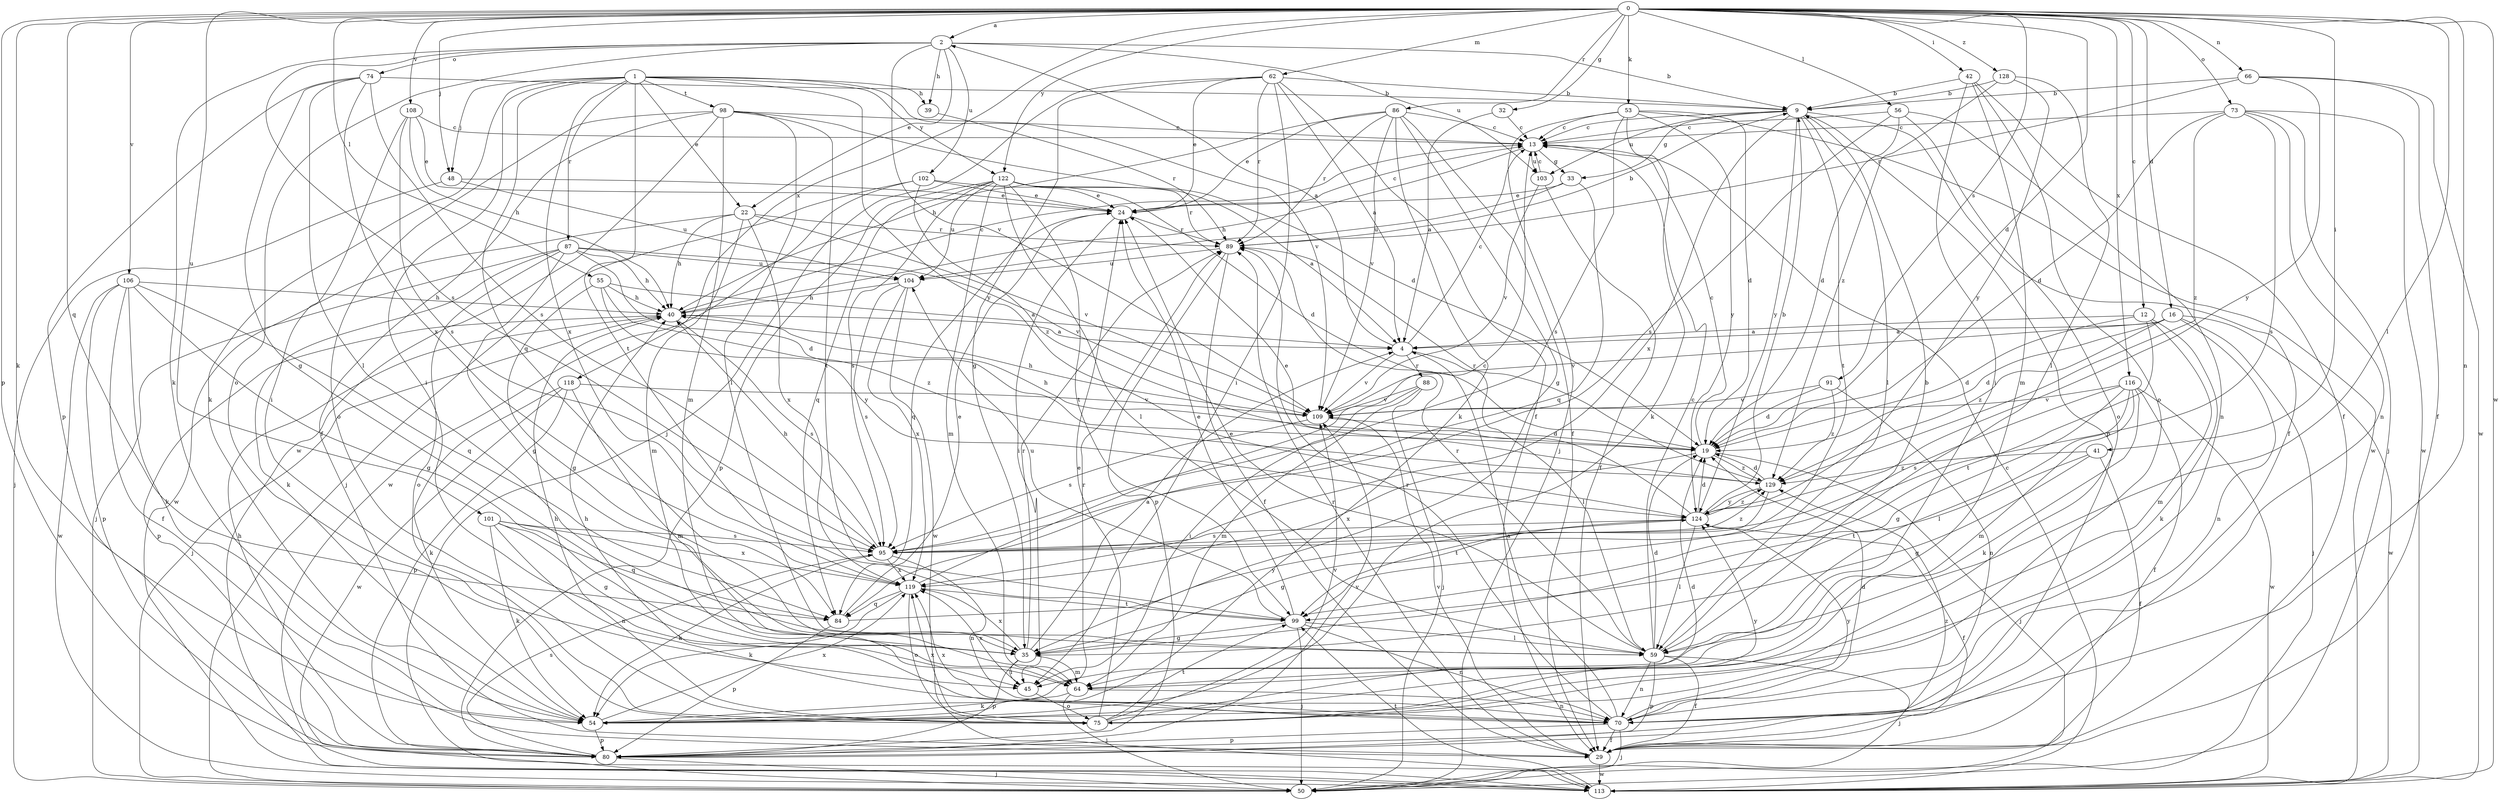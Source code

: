 strict digraph  {
0;
1;
2;
4;
9;
12;
13;
16;
19;
22;
24;
29;
32;
33;
35;
39;
40;
41;
42;
45;
48;
50;
53;
54;
55;
56;
59;
62;
64;
66;
70;
73;
74;
75;
80;
84;
86;
87;
88;
89;
91;
95;
98;
99;
101;
102;
103;
104;
106;
108;
109;
113;
116;
118;
119;
122;
124;
128;
129;
0 -> 2  [label=a];
0 -> 12  [label=c];
0 -> 16  [label=d];
0 -> 19  [label=d];
0 -> 32  [label=g];
0 -> 41  [label=i];
0 -> 42  [label=i];
0 -> 48  [label=j];
0 -> 53  [label=k];
0 -> 54  [label=k];
0 -> 55  [label=l];
0 -> 56  [label=l];
0 -> 59  [label=l];
0 -> 62  [label=m];
0 -> 66  [label=n];
0 -> 70  [label=n];
0 -> 73  [label=o];
0 -> 80  [label=p];
0 -> 84  [label=q];
0 -> 86  [label=r];
0 -> 91  [label=s];
0 -> 101  [label=u];
0 -> 106  [label=v];
0 -> 108  [label=v];
0 -> 113  [label=w];
0 -> 116  [label=x];
0 -> 118  [label=x];
0 -> 122  [label=y];
0 -> 128  [label=z];
1 -> 22  [label=e];
1 -> 39  [label=h];
1 -> 45  [label=i];
1 -> 48  [label=j];
1 -> 54  [label=k];
1 -> 84  [label=q];
1 -> 87  [label=r];
1 -> 98  [label=t];
1 -> 99  [label=t];
1 -> 109  [label=v];
1 -> 119  [label=x];
1 -> 122  [label=y];
1 -> 124  [label=y];
2 -> 9  [label=b];
2 -> 22  [label=e];
2 -> 39  [label=h];
2 -> 54  [label=k];
2 -> 74  [label=o];
2 -> 75  [label=o];
2 -> 95  [label=s];
2 -> 102  [label=u];
2 -> 103  [label=u];
2 -> 109  [label=v];
4 -> 2  [label=a];
4 -> 13  [label=c];
4 -> 59  [label=l];
4 -> 88  [label=r];
4 -> 109  [label=v];
9 -> 13  [label=c];
9 -> 29  [label=f];
9 -> 33  [label=g];
9 -> 59  [label=l];
9 -> 80  [label=p];
9 -> 99  [label=t];
9 -> 103  [label=u];
9 -> 119  [label=x];
9 -> 124  [label=y];
12 -> 4  [label=a];
12 -> 19  [label=d];
12 -> 54  [label=k];
12 -> 64  [label=m];
12 -> 99  [label=t];
13 -> 33  [label=g];
13 -> 40  [label=h];
13 -> 103  [label=u];
16 -> 4  [label=a];
16 -> 19  [label=d];
16 -> 50  [label=j];
16 -> 70  [label=n];
16 -> 109  [label=v];
16 -> 113  [label=w];
16 -> 129  [label=z];
19 -> 13  [label=c];
19 -> 40  [label=h];
19 -> 50  [label=j];
19 -> 119  [label=x];
19 -> 129  [label=z];
22 -> 40  [label=h];
22 -> 64  [label=m];
22 -> 89  [label=r];
22 -> 109  [label=v];
22 -> 113  [label=w];
22 -> 119  [label=x];
24 -> 13  [label=c];
24 -> 45  [label=i];
24 -> 84  [label=q];
24 -> 89  [label=r];
29 -> 89  [label=r];
29 -> 109  [label=v];
29 -> 113  [label=w];
32 -> 4  [label=a];
32 -> 13  [label=c];
33 -> 24  [label=e];
33 -> 84  [label=q];
33 -> 104  [label=u];
35 -> 4  [label=a];
35 -> 45  [label=i];
35 -> 64  [label=m];
35 -> 80  [label=p];
35 -> 89  [label=r];
35 -> 119  [label=x];
39 -> 89  [label=r];
40 -> 4  [label=a];
40 -> 13  [label=c];
40 -> 50  [label=j];
40 -> 80  [label=p];
40 -> 95  [label=s];
41 -> 29  [label=f];
41 -> 35  [label=g];
41 -> 99  [label=t];
41 -> 129  [label=z];
42 -> 9  [label=b];
42 -> 29  [label=f];
42 -> 45  [label=i];
42 -> 64  [label=m];
42 -> 75  [label=o];
45 -> 75  [label=o];
45 -> 119  [label=x];
48 -> 24  [label=e];
48 -> 50  [label=j];
48 -> 104  [label=u];
53 -> 13  [label=c];
53 -> 19  [label=d];
53 -> 50  [label=j];
53 -> 54  [label=k];
53 -> 95  [label=s];
53 -> 113  [label=w];
53 -> 124  [label=y];
54 -> 80  [label=p];
54 -> 89  [label=r];
54 -> 119  [label=x];
55 -> 4  [label=a];
55 -> 35  [label=g];
55 -> 40  [label=h];
55 -> 124  [label=y];
55 -> 129  [label=z];
56 -> 13  [label=c];
56 -> 19  [label=d];
56 -> 70  [label=n];
56 -> 75  [label=o];
56 -> 95  [label=s];
59 -> 9  [label=b];
59 -> 13  [label=c];
59 -> 19  [label=d];
59 -> 24  [label=e];
59 -> 29  [label=f];
59 -> 50  [label=j];
59 -> 70  [label=n];
59 -> 80  [label=p];
59 -> 89  [label=r];
62 -> 4  [label=a];
62 -> 9  [label=b];
62 -> 24  [label=e];
62 -> 29  [label=f];
62 -> 35  [label=g];
62 -> 45  [label=i];
62 -> 50  [label=j];
62 -> 89  [label=r];
64 -> 50  [label=j];
64 -> 54  [label=k];
64 -> 70  [label=n];
66 -> 9  [label=b];
66 -> 29  [label=f];
66 -> 89  [label=r];
66 -> 113  [label=w];
66 -> 124  [label=y];
70 -> 4  [label=a];
70 -> 19  [label=d];
70 -> 29  [label=f];
70 -> 40  [label=h];
70 -> 50  [label=j];
70 -> 80  [label=p];
70 -> 89  [label=r];
70 -> 119  [label=x];
70 -> 124  [label=y];
73 -> 13  [label=c];
73 -> 19  [label=d];
73 -> 50  [label=j];
73 -> 70  [label=n];
73 -> 95  [label=s];
73 -> 113  [label=w];
73 -> 129  [label=z];
74 -> 9  [label=b];
74 -> 35  [label=g];
74 -> 59  [label=l];
74 -> 80  [label=p];
74 -> 95  [label=s];
74 -> 119  [label=x];
75 -> 19  [label=d];
75 -> 24  [label=e];
75 -> 40  [label=h];
75 -> 99  [label=t];
75 -> 109  [label=v];
75 -> 119  [label=x];
75 -> 124  [label=y];
80 -> 40  [label=h];
80 -> 50  [label=j];
80 -> 95  [label=s];
80 -> 109  [label=v];
80 -> 129  [label=z];
84 -> 24  [label=e];
84 -> 80  [label=p];
84 -> 124  [label=y];
86 -> 13  [label=c];
86 -> 24  [label=e];
86 -> 29  [label=f];
86 -> 35  [label=g];
86 -> 40  [label=h];
86 -> 54  [label=k];
86 -> 89  [label=r];
86 -> 109  [label=v];
87 -> 19  [label=d];
87 -> 35  [label=g];
87 -> 40  [label=h];
87 -> 50  [label=j];
87 -> 54  [label=k];
87 -> 75  [label=o];
87 -> 104  [label=u];
87 -> 109  [label=v];
88 -> 45  [label=i];
88 -> 50  [label=j];
88 -> 64  [label=m];
88 -> 109  [label=v];
89 -> 9  [label=b];
89 -> 29  [label=f];
89 -> 80  [label=p];
89 -> 104  [label=u];
91 -> 19  [label=d];
91 -> 70  [label=n];
91 -> 109  [label=v];
91 -> 129  [label=z];
95 -> 40  [label=h];
95 -> 54  [label=k];
95 -> 70  [label=n];
95 -> 119  [label=x];
95 -> 129  [label=z];
98 -> 13  [label=c];
98 -> 19  [label=d];
98 -> 29  [label=f];
98 -> 59  [label=l];
98 -> 64  [label=m];
98 -> 75  [label=o];
98 -> 99  [label=t];
98 -> 113  [label=w];
99 -> 24  [label=e];
99 -> 35  [label=g];
99 -> 50  [label=j];
99 -> 59  [label=l];
99 -> 70  [label=n];
99 -> 104  [label=u];
101 -> 35  [label=g];
101 -> 54  [label=k];
101 -> 70  [label=n];
101 -> 84  [label=q];
101 -> 95  [label=s];
101 -> 119  [label=x];
102 -> 19  [label=d];
102 -> 24  [label=e];
102 -> 50  [label=j];
102 -> 113  [label=w];
102 -> 129  [label=z];
103 -> 13  [label=c];
103 -> 29  [label=f];
103 -> 109  [label=v];
104 -> 40  [label=h];
104 -> 95  [label=s];
104 -> 113  [label=w];
104 -> 119  [label=x];
106 -> 29  [label=f];
106 -> 35  [label=g];
106 -> 40  [label=h];
106 -> 54  [label=k];
106 -> 80  [label=p];
106 -> 84  [label=q];
106 -> 113  [label=w];
108 -> 13  [label=c];
108 -> 24  [label=e];
108 -> 40  [label=h];
108 -> 45  [label=i];
108 -> 95  [label=s];
109 -> 19  [label=d];
109 -> 40  [label=h];
109 -> 95  [label=s];
113 -> 13  [label=c];
113 -> 99  [label=t];
116 -> 29  [label=f];
116 -> 35  [label=g];
116 -> 54  [label=k];
116 -> 59  [label=l];
116 -> 64  [label=m];
116 -> 95  [label=s];
116 -> 109  [label=v];
116 -> 113  [label=w];
118 -> 54  [label=k];
118 -> 64  [label=m];
118 -> 80  [label=p];
118 -> 109  [label=v];
118 -> 113  [label=w];
119 -> 13  [label=c];
119 -> 54  [label=k];
119 -> 75  [label=o];
119 -> 84  [label=q];
119 -> 99  [label=t];
122 -> 4  [label=a];
122 -> 24  [label=e];
122 -> 59  [label=l];
122 -> 64  [label=m];
122 -> 80  [label=p];
122 -> 84  [label=q];
122 -> 89  [label=r];
122 -> 95  [label=s];
122 -> 99  [label=t];
122 -> 104  [label=u];
124 -> 9  [label=b];
124 -> 19  [label=d];
124 -> 24  [label=e];
124 -> 29  [label=f];
124 -> 35  [label=g];
124 -> 59  [label=l];
124 -> 95  [label=s];
124 -> 129  [label=z];
128 -> 9  [label=b];
128 -> 59  [label=l];
128 -> 124  [label=y];
128 -> 129  [label=z];
129 -> 19  [label=d];
129 -> 89  [label=r];
129 -> 99  [label=t];
129 -> 124  [label=y];
}
